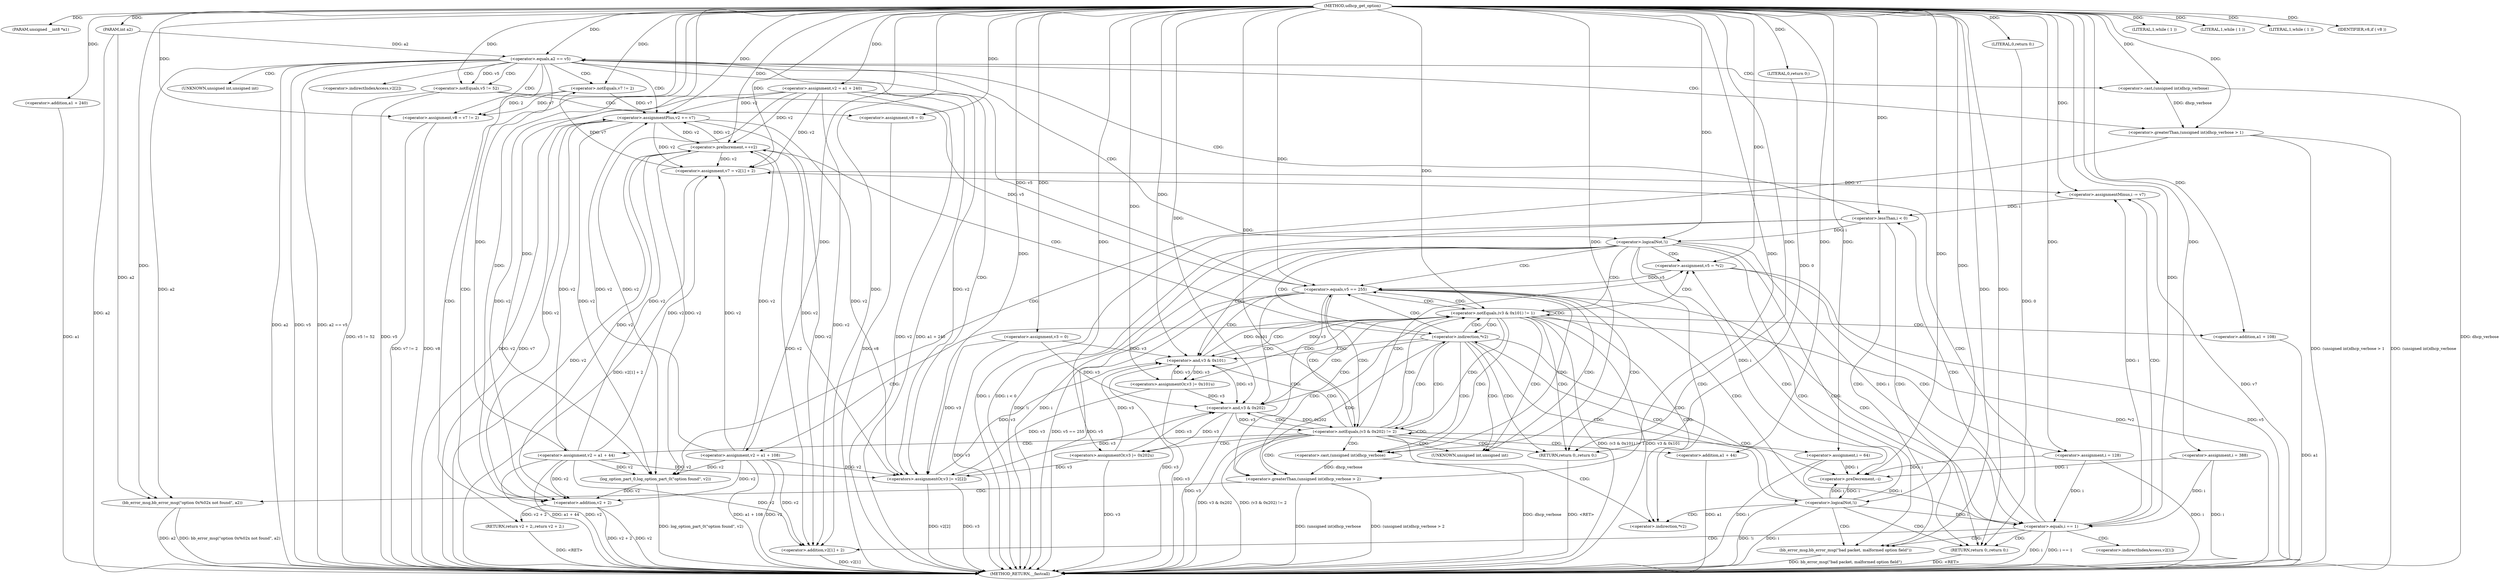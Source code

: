 digraph udhcp_get_option {  
"1000107" [label = "(METHOD,udhcp_get_option)" ]
"1000276" [label = "(METHOD_RETURN,__fastcall)" ]
"1000108" [label = "(PARAM,unsigned __int8 *a1)" ]
"1000109" [label = "(PARAM,int a2)" ]
"1000117" [label = "(<operator>.assignment,v2 = a1 + 240)" ]
"1000119" [label = "(<operator>.addition,a1 + 240)" ]
"1000122" [label = "(<operator>.assignment,v3 = 0)" ]
"1000126" [label = "(<operator>.assignment,i = 388)" ]
"1000129" [label = "(<operator>.assignment,i = 64)" ]
"1000134" [label = "(LITERAL,1,while ( 1 ))" ]
"1000137" [label = "(LITERAL,1,while ( 1 ))" ]
"1000140" [label = "(LITERAL,1,while ( 1 ))" ]
"1000142" [label = "(<operator>.assignment,v5 = *v2)" ]
"1000150" [label = "(<operator>.preDecrement,--i)" ]
"1000152" [label = "(<operator>.preIncrement,++v2)" ]
"1000155" [label = "(<operator>.logicalNot,!i)" ]
"1000159" [label = "(<operator>.equals,v5 == 255)" ]
"1000164" [label = "(<operator>.equals,i == 1)" ]
"1000168" [label = "(<operator>.assignment,v7 = v2[1] + 2)" ]
"1000170" [label = "(<operator>.addition,v2[1] + 2)" ]
"1000175" [label = "(<operator>.assignmentMinus,i -= v7)" ]
"1000179" [label = "(<operator>.lessThan,i < 0)" ]
"1000184" [label = "(<operator>.equals,a2 == v5)" ]
"1000189" [label = "(<operator>.greaterThan,(unsigned int)dhcp_verbose > 1)" ]
"1000190" [label = "(<operator>.cast,(unsigned int)dhcp_verbose)" ]
"1000194" [label = "(log_option_part_0,log_option_part_0(\"option found\", v2))" ]
"1000197" [label = "(RETURN,return v2 + 2;,return v2 + 2;)" ]
"1000198" [label = "(<operator>.addition,v2 + 2)" ]
"1000201" [label = "(<operator>.assignment,v8 = v7 != 2)" ]
"1000203" [label = "(<operator>.notEquals,v7 != 2)" ]
"1000207" [label = "(<operator>.notEquals,v5 != 52)" ]
"1000210" [label = "(<operator>.assignment,v8 = 0)" ]
"1000214" [label = "(IDENTIFIER,v8,if ( v8 ))" ]
"1000215" [label = "(<operators>.assignmentOr,v3 |= v2[2])" ]
"1000220" [label = "(<operator>.assignmentPlus,v2 += v7)" ]
"1000224" [label = "(<operator>.logicalNot,!i)" ]
"1000228" [label = "(bb_error_msg,bb_error_msg(\"bad packet, malformed option field\"))" ]
"1000230" [label = "(RETURN,return 0;,return 0;)" ]
"1000231" [label = "(LITERAL,0,return 0;)" ]
"1000233" [label = "(<operator>.notEquals,(v3 & 0x101) != 1)" ]
"1000234" [label = "(<operator>.and,v3 & 0x101)" ]
"1000239" [label = "(<operators>.assignmentOr,v3 |= 0x101u)" ]
"1000242" [label = "(<operator>.assignment,v2 = a1 + 108)" ]
"1000244" [label = "(<operator>.addition,a1 + 108)" ]
"1000247" [label = "(<operator>.assignment,i = 128)" ]
"1000251" [label = "(<operator>.notEquals,(v3 & 0x202) != 2)" ]
"1000252" [label = "(<operator>.and,v3 & 0x202)" ]
"1000257" [label = "(<operators>.assignmentOr,v3 |= 0x202u)" ]
"1000260" [label = "(<operator>.assignment,v2 = a1 + 44)" ]
"1000262" [label = "(<operator>.addition,a1 + 44)" ]
"1000266" [label = "(<operator>.greaterThan,(unsigned int)dhcp_verbose > 2)" ]
"1000267" [label = "(<operator>.cast,(unsigned int)dhcp_verbose)" ]
"1000271" [label = "(bb_error_msg,bb_error_msg(\"option 0x%02x not found\", a2))" ]
"1000274" [label = "(RETURN,return 0;,return 0;)" ]
"1000275" [label = "(LITERAL,0,return 0;)" ]
"1000144" [label = "(<operator>.indirection,*v2)" ]
"1000147" [label = "(<operator>.indirection,*v2)" ]
"1000171" [label = "(<operator>.indirectIndexAccess,v2[1])" ]
"1000191" [label = "(UNKNOWN,unsigned int,unsigned int)" ]
"1000217" [label = "(<operator>.indirectIndexAccess,v2[2])" ]
"1000268" [label = "(UNKNOWN,unsigned int,unsigned int)" ]
  "1000117" -> "1000276"  [ label = "DDG: a1 + 240"] 
  "1000198" -> "1000276"  [ label = "DDG: v2 + 2"] 
  "1000159" -> "1000276"  [ label = "DDG: v5"] 
  "1000251" -> "1000276"  [ label = "DDG: (v3 & 0x202) != 2"] 
  "1000164" -> "1000276"  [ label = "DDG: i == 1"] 
  "1000142" -> "1000276"  [ label = "DDG: *v2"] 
  "1000242" -> "1000276"  [ label = "DDG: v2"] 
  "1000266" -> "1000276"  [ label = "DDG: (unsigned int)dhcp_verbose"] 
  "1000194" -> "1000276"  [ label = "DDG: log_option_part_0(\"option found\", v2)"] 
  "1000142" -> "1000276"  [ label = "DDG: v5"] 
  "1000198" -> "1000276"  [ label = "DDG: v2"] 
  "1000126" -> "1000276"  [ label = "DDG: i"] 
  "1000201" -> "1000276"  [ label = "DDG: v7 != 2"] 
  "1000119" -> "1000276"  [ label = "DDG: a1"] 
  "1000109" -> "1000276"  [ label = "DDG: a2"] 
  "1000189" -> "1000276"  [ label = "DDG: (unsigned int)dhcp_verbose > 1"] 
  "1000242" -> "1000276"  [ label = "DDG: a1 + 108"] 
  "1000267" -> "1000276"  [ label = "DDG: dhcp_verbose"] 
  "1000233" -> "1000276"  [ label = "DDG: (v3 & 0x101) != 1"] 
  "1000117" -> "1000276"  [ label = "DDG: v2"] 
  "1000257" -> "1000276"  [ label = "DDG: v3"] 
  "1000184" -> "1000276"  [ label = "DDG: a2 == v5"] 
  "1000215" -> "1000276"  [ label = "DDG: v2[2]"] 
  "1000210" -> "1000276"  [ label = "DDG: v8"] 
  "1000220" -> "1000276"  [ label = "DDG: v2"] 
  "1000233" -> "1000276"  [ label = "DDG: v3 & 0x101"] 
  "1000129" -> "1000276"  [ label = "DDG: i"] 
  "1000266" -> "1000276"  [ label = "DDG: (unsigned int)dhcp_verbose > 2"] 
  "1000152" -> "1000276"  [ label = "DDG: v2"] 
  "1000224" -> "1000276"  [ label = "DDG: !i"] 
  "1000179" -> "1000276"  [ label = "DDG: i"] 
  "1000252" -> "1000276"  [ label = "DDG: v3"] 
  "1000155" -> "1000276"  [ label = "DDG: !i"] 
  "1000189" -> "1000276"  [ label = "DDG: (unsigned int)dhcp_verbose"] 
  "1000271" -> "1000276"  [ label = "DDG: bb_error_msg(\"option 0x%02x not found\", a2)"] 
  "1000262" -> "1000276"  [ label = "DDG: a1"] 
  "1000159" -> "1000276"  [ label = "DDG: v5 == 255"] 
  "1000184" -> "1000276"  [ label = "DDG: a2"] 
  "1000207" -> "1000276"  [ label = "DDG: v5 != 52"] 
  "1000220" -> "1000276"  [ label = "DDG: v7"] 
  "1000260" -> "1000276"  [ label = "DDG: v2"] 
  "1000247" -> "1000276"  [ label = "DDG: i"] 
  "1000168" -> "1000276"  [ label = "DDG: v2[1] + 2"] 
  "1000251" -> "1000276"  [ label = "DDG: v3 & 0x202"] 
  "1000224" -> "1000276"  [ label = "DDG: i"] 
  "1000207" -> "1000276"  [ label = "DDG: v5"] 
  "1000170" -> "1000276"  [ label = "DDG: v2[1]"] 
  "1000190" -> "1000276"  [ label = "DDG: dhcp_verbose"] 
  "1000155" -> "1000276"  [ label = "DDG: i"] 
  "1000228" -> "1000276"  [ label = "DDG: bb_error_msg(\"bad packet, malformed option field\")"] 
  "1000271" -> "1000276"  [ label = "DDG: a2"] 
  "1000175" -> "1000276"  [ label = "DDG: v7"] 
  "1000179" -> "1000276"  [ label = "DDG: i < 0"] 
  "1000215" -> "1000276"  [ label = "DDG: v3"] 
  "1000201" -> "1000276"  [ label = "DDG: v8"] 
  "1000260" -> "1000276"  [ label = "DDG: a1 + 44"] 
  "1000239" -> "1000276"  [ label = "DDG: v3"] 
  "1000244" -> "1000276"  [ label = "DDG: a1"] 
  "1000122" -> "1000276"  [ label = "DDG: v3"] 
  "1000164" -> "1000276"  [ label = "DDG: i"] 
  "1000234" -> "1000276"  [ label = "DDG: v3"] 
  "1000184" -> "1000276"  [ label = "DDG: v5"] 
  "1000230" -> "1000276"  [ label = "DDG: <RET>"] 
  "1000197" -> "1000276"  [ label = "DDG: <RET>"] 
  "1000274" -> "1000276"  [ label = "DDG: <RET>"] 
  "1000107" -> "1000108"  [ label = "DDG: "] 
  "1000107" -> "1000109"  [ label = "DDG: "] 
  "1000107" -> "1000117"  [ label = "DDG: "] 
  "1000107" -> "1000119"  [ label = "DDG: "] 
  "1000107" -> "1000122"  [ label = "DDG: "] 
  "1000107" -> "1000126"  [ label = "DDG: "] 
  "1000107" -> "1000129"  [ label = "DDG: "] 
  "1000107" -> "1000134"  [ label = "DDG: "] 
  "1000107" -> "1000137"  [ label = "DDG: "] 
  "1000107" -> "1000140"  [ label = "DDG: "] 
  "1000107" -> "1000142"  [ label = "DDG: "] 
  "1000126" -> "1000150"  [ label = "DDG: i"] 
  "1000129" -> "1000150"  [ label = "DDG: i"] 
  "1000155" -> "1000150"  [ label = "DDG: i"] 
  "1000247" -> "1000150"  [ label = "DDG: i"] 
  "1000224" -> "1000150"  [ label = "DDG: i"] 
  "1000107" -> "1000150"  [ label = "DDG: "] 
  "1000242" -> "1000152"  [ label = "DDG: v2"] 
  "1000117" -> "1000152"  [ label = "DDG: v2"] 
  "1000220" -> "1000152"  [ label = "DDG: v2"] 
  "1000260" -> "1000152"  [ label = "DDG: v2"] 
  "1000107" -> "1000152"  [ label = "DDG: "] 
  "1000150" -> "1000155"  [ label = "DDG: i"] 
  "1000107" -> "1000155"  [ label = "DDG: "] 
  "1000142" -> "1000159"  [ label = "DDG: v5"] 
  "1000207" -> "1000159"  [ label = "DDG: v5"] 
  "1000107" -> "1000159"  [ label = "DDG: "] 
  "1000126" -> "1000164"  [ label = "DDG: i"] 
  "1000129" -> "1000164"  [ label = "DDG: i"] 
  "1000155" -> "1000164"  [ label = "DDG: i"] 
  "1000247" -> "1000164"  [ label = "DDG: i"] 
  "1000224" -> "1000164"  [ label = "DDG: i"] 
  "1000107" -> "1000164"  [ label = "DDG: "] 
  "1000242" -> "1000168"  [ label = "DDG: v2"] 
  "1000117" -> "1000168"  [ label = "DDG: v2"] 
  "1000220" -> "1000168"  [ label = "DDG: v2"] 
  "1000152" -> "1000168"  [ label = "DDG: v2"] 
  "1000260" -> "1000168"  [ label = "DDG: v2"] 
  "1000107" -> "1000168"  [ label = "DDG: "] 
  "1000242" -> "1000170"  [ label = "DDG: v2"] 
  "1000117" -> "1000170"  [ label = "DDG: v2"] 
  "1000220" -> "1000170"  [ label = "DDG: v2"] 
  "1000152" -> "1000170"  [ label = "DDG: v2"] 
  "1000260" -> "1000170"  [ label = "DDG: v2"] 
  "1000107" -> "1000170"  [ label = "DDG: "] 
  "1000168" -> "1000175"  [ label = "DDG: v7"] 
  "1000107" -> "1000175"  [ label = "DDG: "] 
  "1000164" -> "1000175"  [ label = "DDG: i"] 
  "1000175" -> "1000179"  [ label = "DDG: i"] 
  "1000107" -> "1000179"  [ label = "DDG: "] 
  "1000109" -> "1000184"  [ label = "DDG: a2"] 
  "1000107" -> "1000184"  [ label = "DDG: "] 
  "1000159" -> "1000184"  [ label = "DDG: v5"] 
  "1000190" -> "1000189"  [ label = "DDG: dhcp_verbose"] 
  "1000107" -> "1000190"  [ label = "DDG: "] 
  "1000107" -> "1000189"  [ label = "DDG: "] 
  "1000107" -> "1000194"  [ label = "DDG: "] 
  "1000242" -> "1000194"  [ label = "DDG: v2"] 
  "1000117" -> "1000194"  [ label = "DDG: v2"] 
  "1000220" -> "1000194"  [ label = "DDG: v2"] 
  "1000152" -> "1000194"  [ label = "DDG: v2"] 
  "1000260" -> "1000194"  [ label = "DDG: v2"] 
  "1000198" -> "1000197"  [ label = "DDG: v2 + 2"] 
  "1000242" -> "1000198"  [ label = "DDG: v2"] 
  "1000117" -> "1000198"  [ label = "DDG: v2"] 
  "1000220" -> "1000198"  [ label = "DDG: v2"] 
  "1000152" -> "1000198"  [ label = "DDG: v2"] 
  "1000260" -> "1000198"  [ label = "DDG: v2"] 
  "1000194" -> "1000198"  [ label = "DDG: v2"] 
  "1000107" -> "1000198"  [ label = "DDG: "] 
  "1000203" -> "1000201"  [ label = "DDG: v7"] 
  "1000203" -> "1000201"  [ label = "DDG: 2"] 
  "1000107" -> "1000201"  [ label = "DDG: "] 
  "1000107" -> "1000203"  [ label = "DDG: "] 
  "1000168" -> "1000203"  [ label = "DDG: v7"] 
  "1000184" -> "1000207"  [ label = "DDG: v5"] 
  "1000107" -> "1000207"  [ label = "DDG: "] 
  "1000107" -> "1000210"  [ label = "DDG: "] 
  "1000107" -> "1000214"  [ label = "DDG: "] 
  "1000242" -> "1000215"  [ label = "DDG: v2"] 
  "1000117" -> "1000215"  [ label = "DDG: v2"] 
  "1000220" -> "1000215"  [ label = "DDG: v2"] 
  "1000152" -> "1000215"  [ label = "DDG: v2"] 
  "1000260" -> "1000215"  [ label = "DDG: v2"] 
  "1000257" -> "1000215"  [ label = "DDG: v3"] 
  "1000239" -> "1000215"  [ label = "DDG: v3"] 
  "1000122" -> "1000215"  [ label = "DDG: v3"] 
  "1000107" -> "1000215"  [ label = "DDG: "] 
  "1000203" -> "1000220"  [ label = "DDG: v7"] 
  "1000107" -> "1000220"  [ label = "DDG: "] 
  "1000242" -> "1000220"  [ label = "DDG: v2"] 
  "1000117" -> "1000220"  [ label = "DDG: v2"] 
  "1000152" -> "1000220"  [ label = "DDG: v2"] 
  "1000260" -> "1000220"  [ label = "DDG: v2"] 
  "1000179" -> "1000224"  [ label = "DDG: i"] 
  "1000107" -> "1000224"  [ label = "DDG: "] 
  "1000107" -> "1000228"  [ label = "DDG: "] 
  "1000231" -> "1000230"  [ label = "DDG: 0"] 
  "1000107" -> "1000230"  [ label = "DDG: "] 
  "1000107" -> "1000231"  [ label = "DDG: "] 
  "1000234" -> "1000233"  [ label = "DDG: v3"] 
  "1000234" -> "1000233"  [ label = "DDG: 0x101"] 
  "1000257" -> "1000234"  [ label = "DDG: v3"] 
  "1000215" -> "1000234"  [ label = "DDG: v3"] 
  "1000239" -> "1000234"  [ label = "DDG: v3"] 
  "1000122" -> "1000234"  [ label = "DDG: v3"] 
  "1000107" -> "1000234"  [ label = "DDG: "] 
  "1000107" -> "1000233"  [ label = "DDG: "] 
  "1000107" -> "1000239"  [ label = "DDG: "] 
  "1000234" -> "1000239"  [ label = "DDG: v3"] 
  "1000107" -> "1000242"  [ label = "DDG: "] 
  "1000107" -> "1000244"  [ label = "DDG: "] 
  "1000107" -> "1000247"  [ label = "DDG: "] 
  "1000252" -> "1000251"  [ label = "DDG: v3"] 
  "1000252" -> "1000251"  [ label = "DDG: 0x202"] 
  "1000257" -> "1000252"  [ label = "DDG: v3"] 
  "1000215" -> "1000252"  [ label = "DDG: v3"] 
  "1000234" -> "1000252"  [ label = "DDG: v3"] 
  "1000239" -> "1000252"  [ label = "DDG: v3"] 
  "1000122" -> "1000252"  [ label = "DDG: v3"] 
  "1000107" -> "1000252"  [ label = "DDG: "] 
  "1000107" -> "1000251"  [ label = "DDG: "] 
  "1000107" -> "1000257"  [ label = "DDG: "] 
  "1000252" -> "1000257"  [ label = "DDG: v3"] 
  "1000107" -> "1000260"  [ label = "DDG: "] 
  "1000107" -> "1000262"  [ label = "DDG: "] 
  "1000267" -> "1000266"  [ label = "DDG: dhcp_verbose"] 
  "1000107" -> "1000267"  [ label = "DDG: "] 
  "1000107" -> "1000266"  [ label = "DDG: "] 
  "1000107" -> "1000271"  [ label = "DDG: "] 
  "1000184" -> "1000271"  [ label = "DDG: a2"] 
  "1000109" -> "1000271"  [ label = "DDG: a2"] 
  "1000275" -> "1000274"  [ label = "DDG: 0"] 
  "1000107" -> "1000274"  [ label = "DDG: "] 
  "1000107" -> "1000275"  [ label = "DDG: "] 
  "1000147" -> "1000155"  [ label = "CDG: "] 
  "1000147" -> "1000152"  [ label = "CDG: "] 
  "1000147" -> "1000150"  [ label = "CDG: "] 
  "1000147" -> "1000234"  [ label = "CDG: "] 
  "1000147" -> "1000233"  [ label = "CDG: "] 
  "1000147" -> "1000252"  [ label = "CDG: "] 
  "1000147" -> "1000251"  [ label = "CDG: "] 
  "1000147" -> "1000268"  [ label = "CDG: "] 
  "1000147" -> "1000267"  [ label = "CDG: "] 
  "1000147" -> "1000266"  [ label = "CDG: "] 
  "1000147" -> "1000274"  [ label = "CDG: "] 
  "1000147" -> "1000159"  [ label = "CDG: "] 
  "1000155" -> "1000230"  [ label = "CDG: "] 
  "1000155" -> "1000228"  [ label = "CDG: "] 
  "1000155" -> "1000144"  [ label = "CDG: "] 
  "1000155" -> "1000142"  [ label = "CDG: "] 
  "1000155" -> "1000159"  [ label = "CDG: "] 
  "1000155" -> "1000147"  [ label = "CDG: "] 
  "1000159" -> "1000164"  [ label = "CDG: "] 
  "1000159" -> "1000234"  [ label = "CDG: "] 
  "1000159" -> "1000233"  [ label = "CDG: "] 
  "1000159" -> "1000252"  [ label = "CDG: "] 
  "1000159" -> "1000251"  [ label = "CDG: "] 
  "1000159" -> "1000268"  [ label = "CDG: "] 
  "1000159" -> "1000267"  [ label = "CDG: "] 
  "1000159" -> "1000266"  [ label = "CDG: "] 
  "1000159" -> "1000274"  [ label = "CDG: "] 
  "1000164" -> "1000175"  [ label = "CDG: "] 
  "1000164" -> "1000171"  [ label = "CDG: "] 
  "1000164" -> "1000170"  [ label = "CDG: "] 
  "1000164" -> "1000168"  [ label = "CDG: "] 
  "1000164" -> "1000179"  [ label = "CDG: "] 
  "1000164" -> "1000230"  [ label = "CDG: "] 
  "1000164" -> "1000228"  [ label = "CDG: "] 
  "1000179" -> "1000184"  [ label = "CDG: "] 
  "1000179" -> "1000230"  [ label = "CDG: "] 
  "1000179" -> "1000228"  [ label = "CDG: "] 
  "1000184" -> "1000191"  [ label = "CDG: "] 
  "1000184" -> "1000190"  [ label = "CDG: "] 
  "1000184" -> "1000189"  [ label = "CDG: "] 
  "1000184" -> "1000207"  [ label = "CDG: "] 
  "1000184" -> "1000203"  [ label = "CDG: "] 
  "1000184" -> "1000201"  [ label = "CDG: "] 
  "1000184" -> "1000198"  [ label = "CDG: "] 
  "1000184" -> "1000197"  [ label = "CDG: "] 
  "1000184" -> "1000224"  [ label = "CDG: "] 
  "1000184" -> "1000220"  [ label = "CDG: "] 
  "1000184" -> "1000217"  [ label = "CDG: "] 
  "1000184" -> "1000215"  [ label = "CDG: "] 
  "1000189" -> "1000194"  [ label = "CDG: "] 
  "1000207" -> "1000210"  [ label = "CDG: "] 
  "1000224" -> "1000230"  [ label = "CDG: "] 
  "1000224" -> "1000228"  [ label = "CDG: "] 
  "1000224" -> "1000234"  [ label = "CDG: "] 
  "1000224" -> "1000233"  [ label = "CDG: "] 
  "1000224" -> "1000144"  [ label = "CDG: "] 
  "1000224" -> "1000142"  [ label = "CDG: "] 
  "1000224" -> "1000159"  [ label = "CDG: "] 
  "1000224" -> "1000147"  [ label = "CDG: "] 
  "1000233" -> "1000239"  [ label = "CDG: "] 
  "1000233" -> "1000247"  [ label = "CDG: "] 
  "1000233" -> "1000244"  [ label = "CDG: "] 
  "1000233" -> "1000242"  [ label = "CDG: "] 
  "1000233" -> "1000252"  [ label = "CDG: "] 
  "1000233" -> "1000251"  [ label = "CDG: "] 
  "1000233" -> "1000268"  [ label = "CDG: "] 
  "1000233" -> "1000267"  [ label = "CDG: "] 
  "1000233" -> "1000266"  [ label = "CDG: "] 
  "1000233" -> "1000274"  [ label = "CDG: "] 
  "1000233" -> "1000234"  [ label = "CDG: "] 
  "1000233" -> "1000233"  [ label = "CDG: "] 
  "1000233" -> "1000144"  [ label = "CDG: "] 
  "1000233" -> "1000142"  [ label = "CDG: "] 
  "1000233" -> "1000159"  [ label = "CDG: "] 
  "1000233" -> "1000147"  [ label = "CDG: "] 
  "1000251" -> "1000268"  [ label = "CDG: "] 
  "1000251" -> "1000267"  [ label = "CDG: "] 
  "1000251" -> "1000266"  [ label = "CDG: "] 
  "1000251" -> "1000262"  [ label = "CDG: "] 
  "1000251" -> "1000260"  [ label = "CDG: "] 
  "1000251" -> "1000257"  [ label = "CDG: "] 
  "1000251" -> "1000274"  [ label = "CDG: "] 
  "1000251" -> "1000129"  [ label = "CDG: "] 
  "1000251" -> "1000252"  [ label = "CDG: "] 
  "1000251" -> "1000251"  [ label = "CDG: "] 
  "1000251" -> "1000234"  [ label = "CDG: "] 
  "1000251" -> "1000233"  [ label = "CDG: "] 
  "1000251" -> "1000144"  [ label = "CDG: "] 
  "1000251" -> "1000142"  [ label = "CDG: "] 
  "1000251" -> "1000159"  [ label = "CDG: "] 
  "1000251" -> "1000147"  [ label = "CDG: "] 
  "1000266" -> "1000271"  [ label = "CDG: "] 
}
